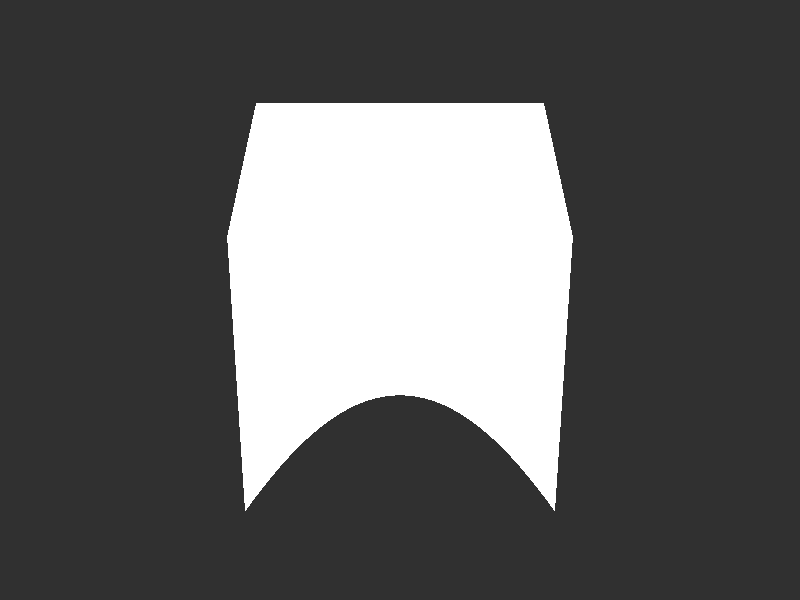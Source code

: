 // This work is licensed under the Creative Commons Attribution 3.0 Unported License.
// To view a copy of this license, visit http://creativecommons.org/licenses/by/3.0/
// or send a letter to Creative Commons, 444 Castro Street, Suite 900, Mountain View,
// California, 94041, USA.

// Persistence Of Vision raytracer version 3.5 sample file.
//
// -w320 -h240
// -w800 -h600 +a0.3

// By Alexander Enzmann
/* sample quartic scene file written by Alexander Enzmann */
#version  3.7;
global_settings { 
  assumed_gamma 1.0
}

#include "colors.inc"
#include "shapes.inc"
#include "textures.inc"

#declare Rectangle =
   box {
      <-1, -1, -1>, <1, 1, 1>
      texture { pigment { Clear } }
   }

/* Quartic parabola of sorts */
intersection {
   quartic {
     < 0.1,  0.0,  0.0, 0.0,  0.0,  0.0,  0.0,  0.0,  0.0, -1.0,
       0.0,  0.0,  0.0, 0.0,  0.0,  0.0,  0.0,  0.0,  0.0,  0.0,
       0.0,  0.0,  0.0, 0.0,  0.0,  0.0,  0.0,  0.0,  0.0, -1.0,
       0.0,  0.0, -1.0, 0.0,  0.9 >
      sturm
      texture {
         pigment { color rgb<0.5,0.3,0.7>*0.7 }
         finish {
            phong 1.0
            phong_size 100
            ambient 0.2
            diffuse 0.8
         }
      }
   }
   object { Rectangle }

   bounded_by { box { <-1, -1, -1>, <1, 1, 1> } }
   /* translate 3*z */
   rotate -30*x
}

camera {
   location  <0.0, 0.0, -10.0>
   angle 30  
   right     x*image_width/image_height
}

light_source { <200, 30, -300> colour White }

light_source { <-200, 30, -300> colour White }

background { color rgb<1,1,1>*0.03 } 
 
